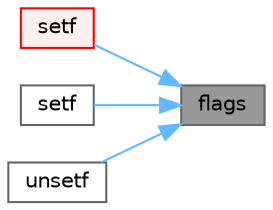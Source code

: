 digraph "flags"
{
 // LATEX_PDF_SIZE
  bgcolor="transparent";
  edge [fontname=Helvetica,fontsize=10,labelfontname=Helvetica,labelfontsize=10];
  node [fontname=Helvetica,fontsize=10,shape=box,height=0.2,width=0.4];
  rankdir="RL";
  Node1 [id="Node000001",label="flags",height=0.2,width=0.4,color="gray40", fillcolor="grey60", style="filled", fontcolor="black",tooltip=" "];
  Node1 -> Node2 [id="edge1_Node000001_Node000002",dir="back",color="steelblue1",style="solid",tooltip=" "];
  Node2 [id="Node000002",label="setf",height=0.2,width=0.4,color="red", fillcolor="#FFF0F0", style="filled",URL="$classFoam_1_1IOstream.html#a7496d7abe05bdd8cffe2be14798ac34f",tooltip=" "];
  Node1 -> Node42 [id="edge2_Node000001_Node000042",dir="back",color="steelblue1",style="solid",tooltip=" "];
  Node42 [id="Node000042",label="setf",height=0.2,width=0.4,color="grey40", fillcolor="white", style="filled",URL="$classFoam_1_1IOstream.html#a7c8972f80cfc853d1b78253abee55f04",tooltip=" "];
  Node1 -> Node43 [id="edge3_Node000001_Node000043",dir="back",color="steelblue1",style="solid",tooltip=" "];
  Node43 [id="Node000043",label="unsetf",height=0.2,width=0.4,color="grey40", fillcolor="white", style="filled",URL="$classFoam_1_1IOstream.html#a6215a425470b1a58a0f3e0407f8683ca",tooltip=" "];
}

